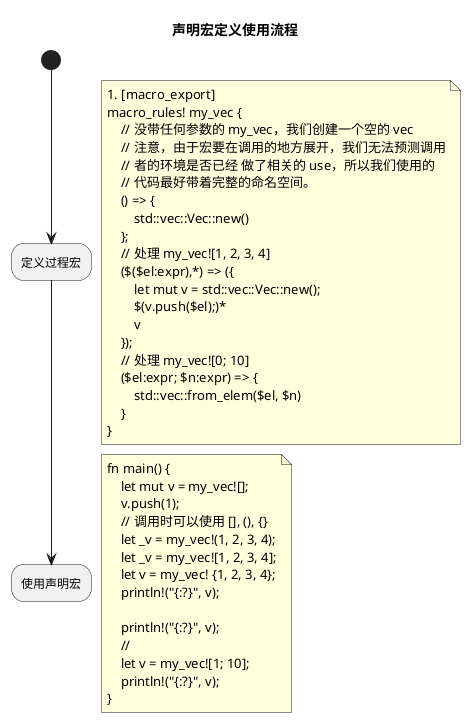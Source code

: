 @startuml
title 声明宏定义使用流程
|example/rule.rs->macro_rules!|
start
:定义过程宏;
floating note right
#[macro_export]
macro_rules! my_vec {
    // 没带任何参数的 my_vec，我们创建一个空的 vec
    // 注意，由于宏要在调用的地方展开，我们无法预测调用
    // 者的环境是否已经 做了相关的 use，所以我们使用的
    // 代码最好带着完整的命名空间。
    () => {
        std::vec::Vec::new()
    };
    // 处理 my_vec![1, 2, 3, 4]
    ($($el:expr),*) => ({
        let mut v = std::vec::Vec::new();
        $(v.push($el);)*
        v
    });
    // 处理 my_vec![0; 10]
    ($el:expr; $n:expr) => {
        std::vec::from_elem($el, $n)
    }
}
end note
:使用声明宏;
floating note right
fn main() {
    let mut v = my_vec![];
    v.push(1);
    // 调用时可以使用 [], (), {}
    let _v = my_vec!(1, 2, 3, 4);
    let _v = my_vec![1, 2, 3, 4];
    let v = my_vec! {1, 2, 3, 4};
    println!("{:?}", v);

    println!("{:?}", v);
    //
    let v = my_vec![1; 10];
    println!("{:?}", v);
}
end note
@enduml